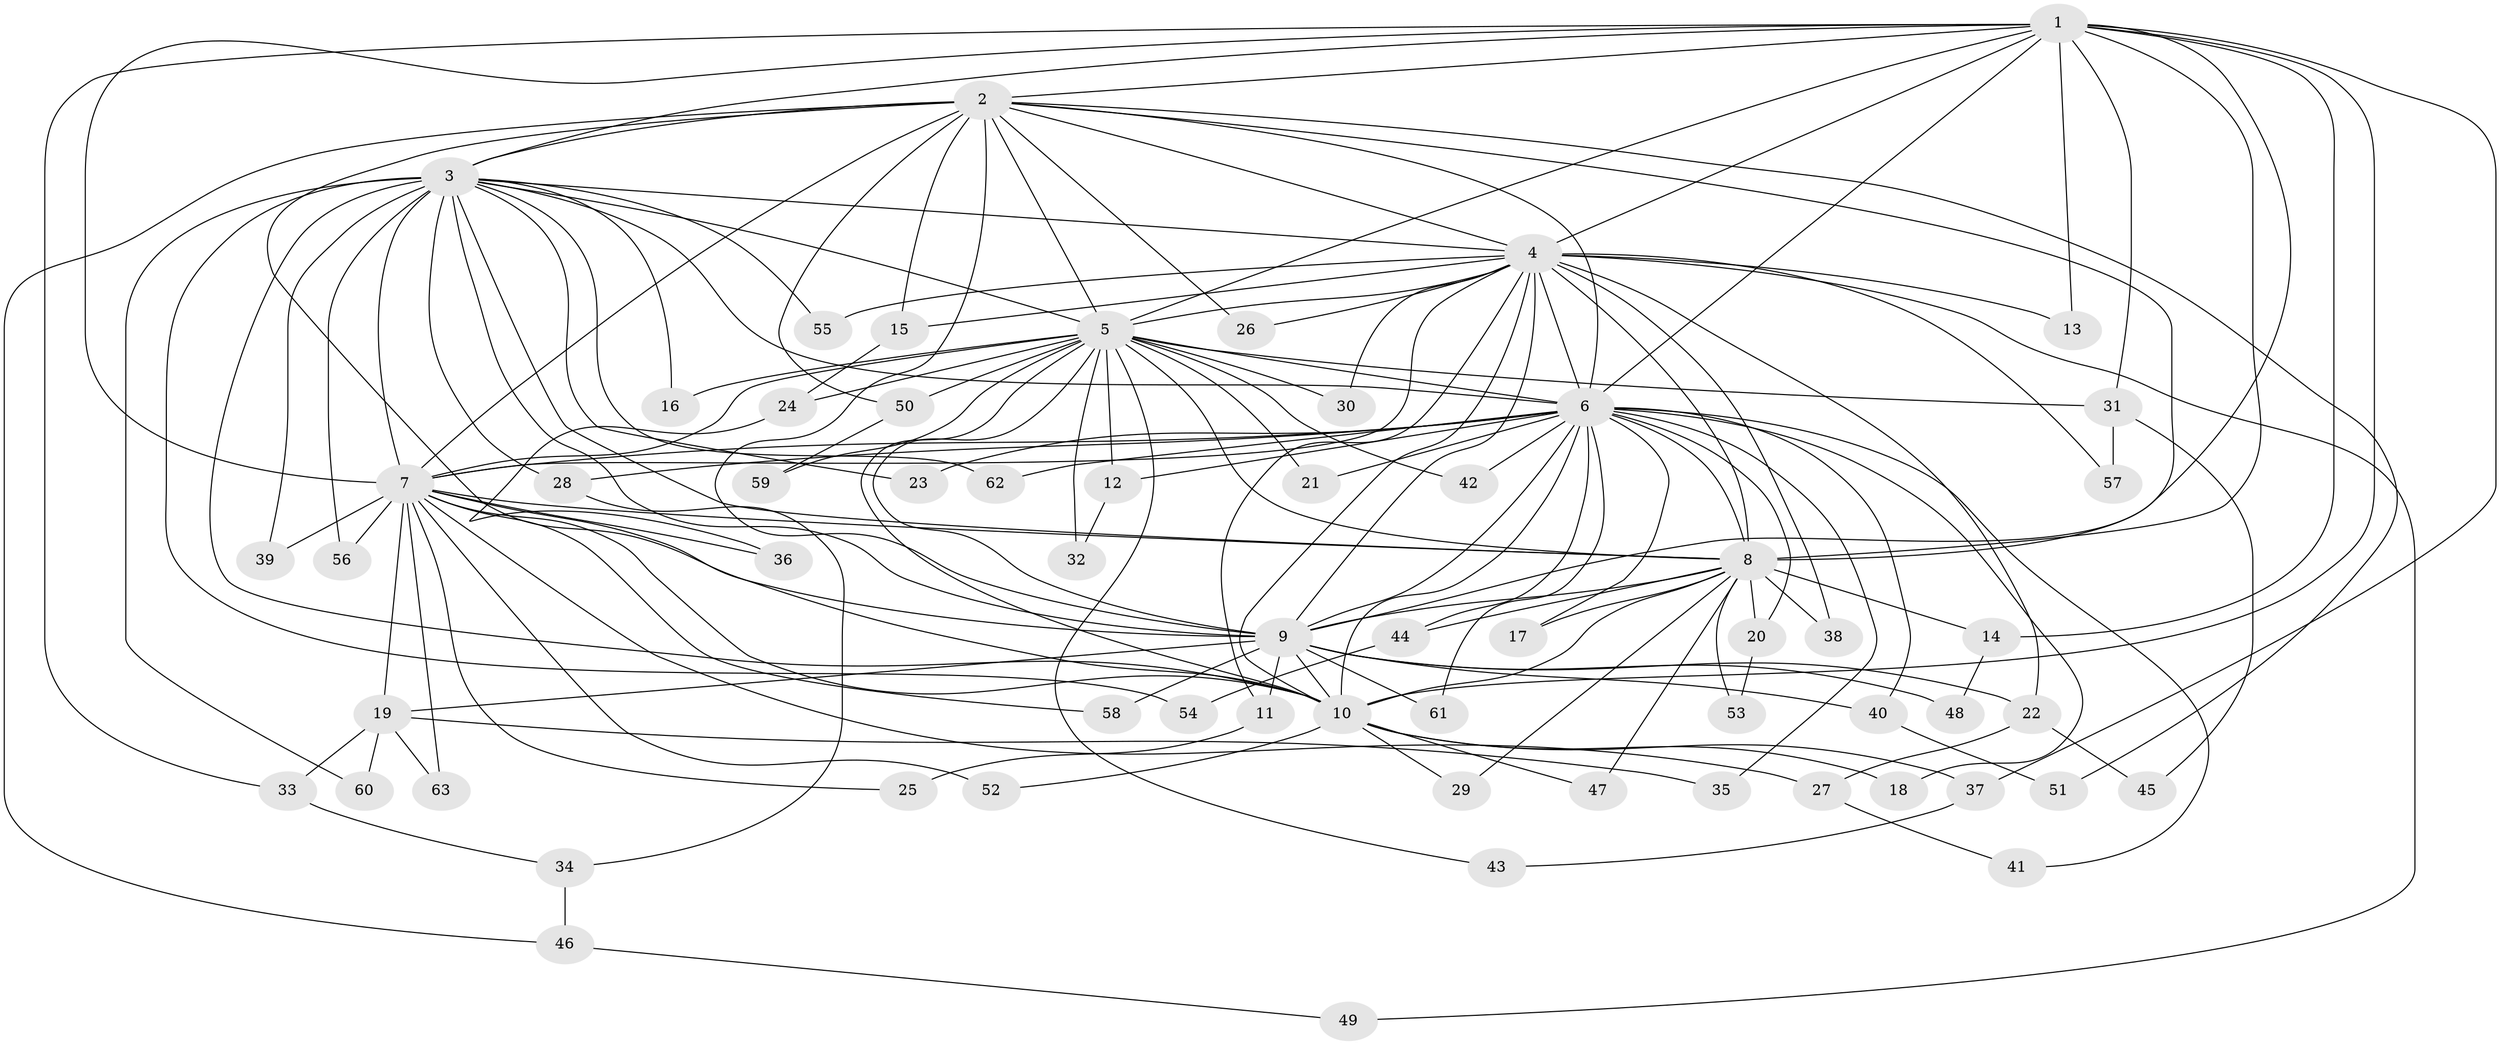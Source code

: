 // Generated by graph-tools (version 1.1) at 2025/49/03/09/25 03:49:42]
// undirected, 63 vertices, 151 edges
graph export_dot {
graph [start="1"]
  node [color=gray90,style=filled];
  1;
  2;
  3;
  4;
  5;
  6;
  7;
  8;
  9;
  10;
  11;
  12;
  13;
  14;
  15;
  16;
  17;
  18;
  19;
  20;
  21;
  22;
  23;
  24;
  25;
  26;
  27;
  28;
  29;
  30;
  31;
  32;
  33;
  34;
  35;
  36;
  37;
  38;
  39;
  40;
  41;
  42;
  43;
  44;
  45;
  46;
  47;
  48;
  49;
  50;
  51;
  52;
  53;
  54;
  55;
  56;
  57;
  58;
  59;
  60;
  61;
  62;
  63;
  1 -- 2;
  1 -- 3;
  1 -- 4;
  1 -- 5;
  1 -- 6;
  1 -- 7;
  1 -- 8;
  1 -- 9;
  1 -- 10;
  1 -- 13;
  1 -- 14;
  1 -- 31;
  1 -- 33;
  1 -- 37;
  2 -- 3;
  2 -- 4;
  2 -- 5;
  2 -- 6;
  2 -- 7;
  2 -- 8;
  2 -- 9;
  2 -- 10;
  2 -- 15;
  2 -- 26;
  2 -- 46;
  2 -- 50;
  2 -- 51;
  3 -- 4;
  3 -- 5;
  3 -- 6;
  3 -- 7;
  3 -- 8;
  3 -- 9;
  3 -- 10;
  3 -- 16;
  3 -- 23;
  3 -- 28;
  3 -- 39;
  3 -- 54;
  3 -- 55;
  3 -- 56;
  3 -- 60;
  3 -- 62;
  4 -- 5;
  4 -- 6;
  4 -- 7;
  4 -- 8;
  4 -- 9;
  4 -- 10;
  4 -- 11;
  4 -- 13;
  4 -- 15;
  4 -- 22;
  4 -- 26;
  4 -- 30;
  4 -- 38;
  4 -- 49;
  4 -- 55;
  4 -- 57;
  5 -- 6;
  5 -- 7;
  5 -- 8;
  5 -- 9;
  5 -- 10;
  5 -- 12;
  5 -- 16;
  5 -- 21;
  5 -- 24;
  5 -- 30;
  5 -- 31;
  5 -- 32;
  5 -- 42;
  5 -- 43;
  5 -- 50;
  5 -- 59;
  6 -- 7;
  6 -- 8;
  6 -- 9;
  6 -- 10;
  6 -- 12;
  6 -- 17;
  6 -- 18;
  6 -- 20;
  6 -- 21;
  6 -- 23;
  6 -- 28;
  6 -- 35;
  6 -- 40;
  6 -- 41;
  6 -- 42;
  6 -- 44;
  6 -- 61;
  6 -- 62;
  7 -- 8;
  7 -- 9;
  7 -- 10;
  7 -- 19;
  7 -- 25;
  7 -- 27;
  7 -- 36;
  7 -- 39;
  7 -- 52;
  7 -- 56;
  7 -- 58;
  7 -- 63;
  8 -- 9;
  8 -- 10;
  8 -- 14;
  8 -- 17;
  8 -- 20;
  8 -- 29;
  8 -- 38;
  8 -- 44;
  8 -- 47;
  8 -- 53;
  9 -- 10;
  9 -- 11;
  9 -- 19;
  9 -- 22;
  9 -- 40;
  9 -- 48;
  9 -- 58;
  9 -- 61;
  10 -- 18;
  10 -- 29;
  10 -- 37;
  10 -- 47;
  10 -- 52;
  11 -- 25;
  12 -- 32;
  14 -- 48;
  15 -- 24;
  19 -- 33;
  19 -- 35;
  19 -- 60;
  19 -- 63;
  20 -- 53;
  22 -- 27;
  22 -- 45;
  24 -- 36;
  27 -- 41;
  28 -- 34;
  31 -- 45;
  31 -- 57;
  33 -- 34;
  34 -- 46;
  37 -- 43;
  40 -- 51;
  44 -- 54;
  46 -- 49;
  50 -- 59;
}
